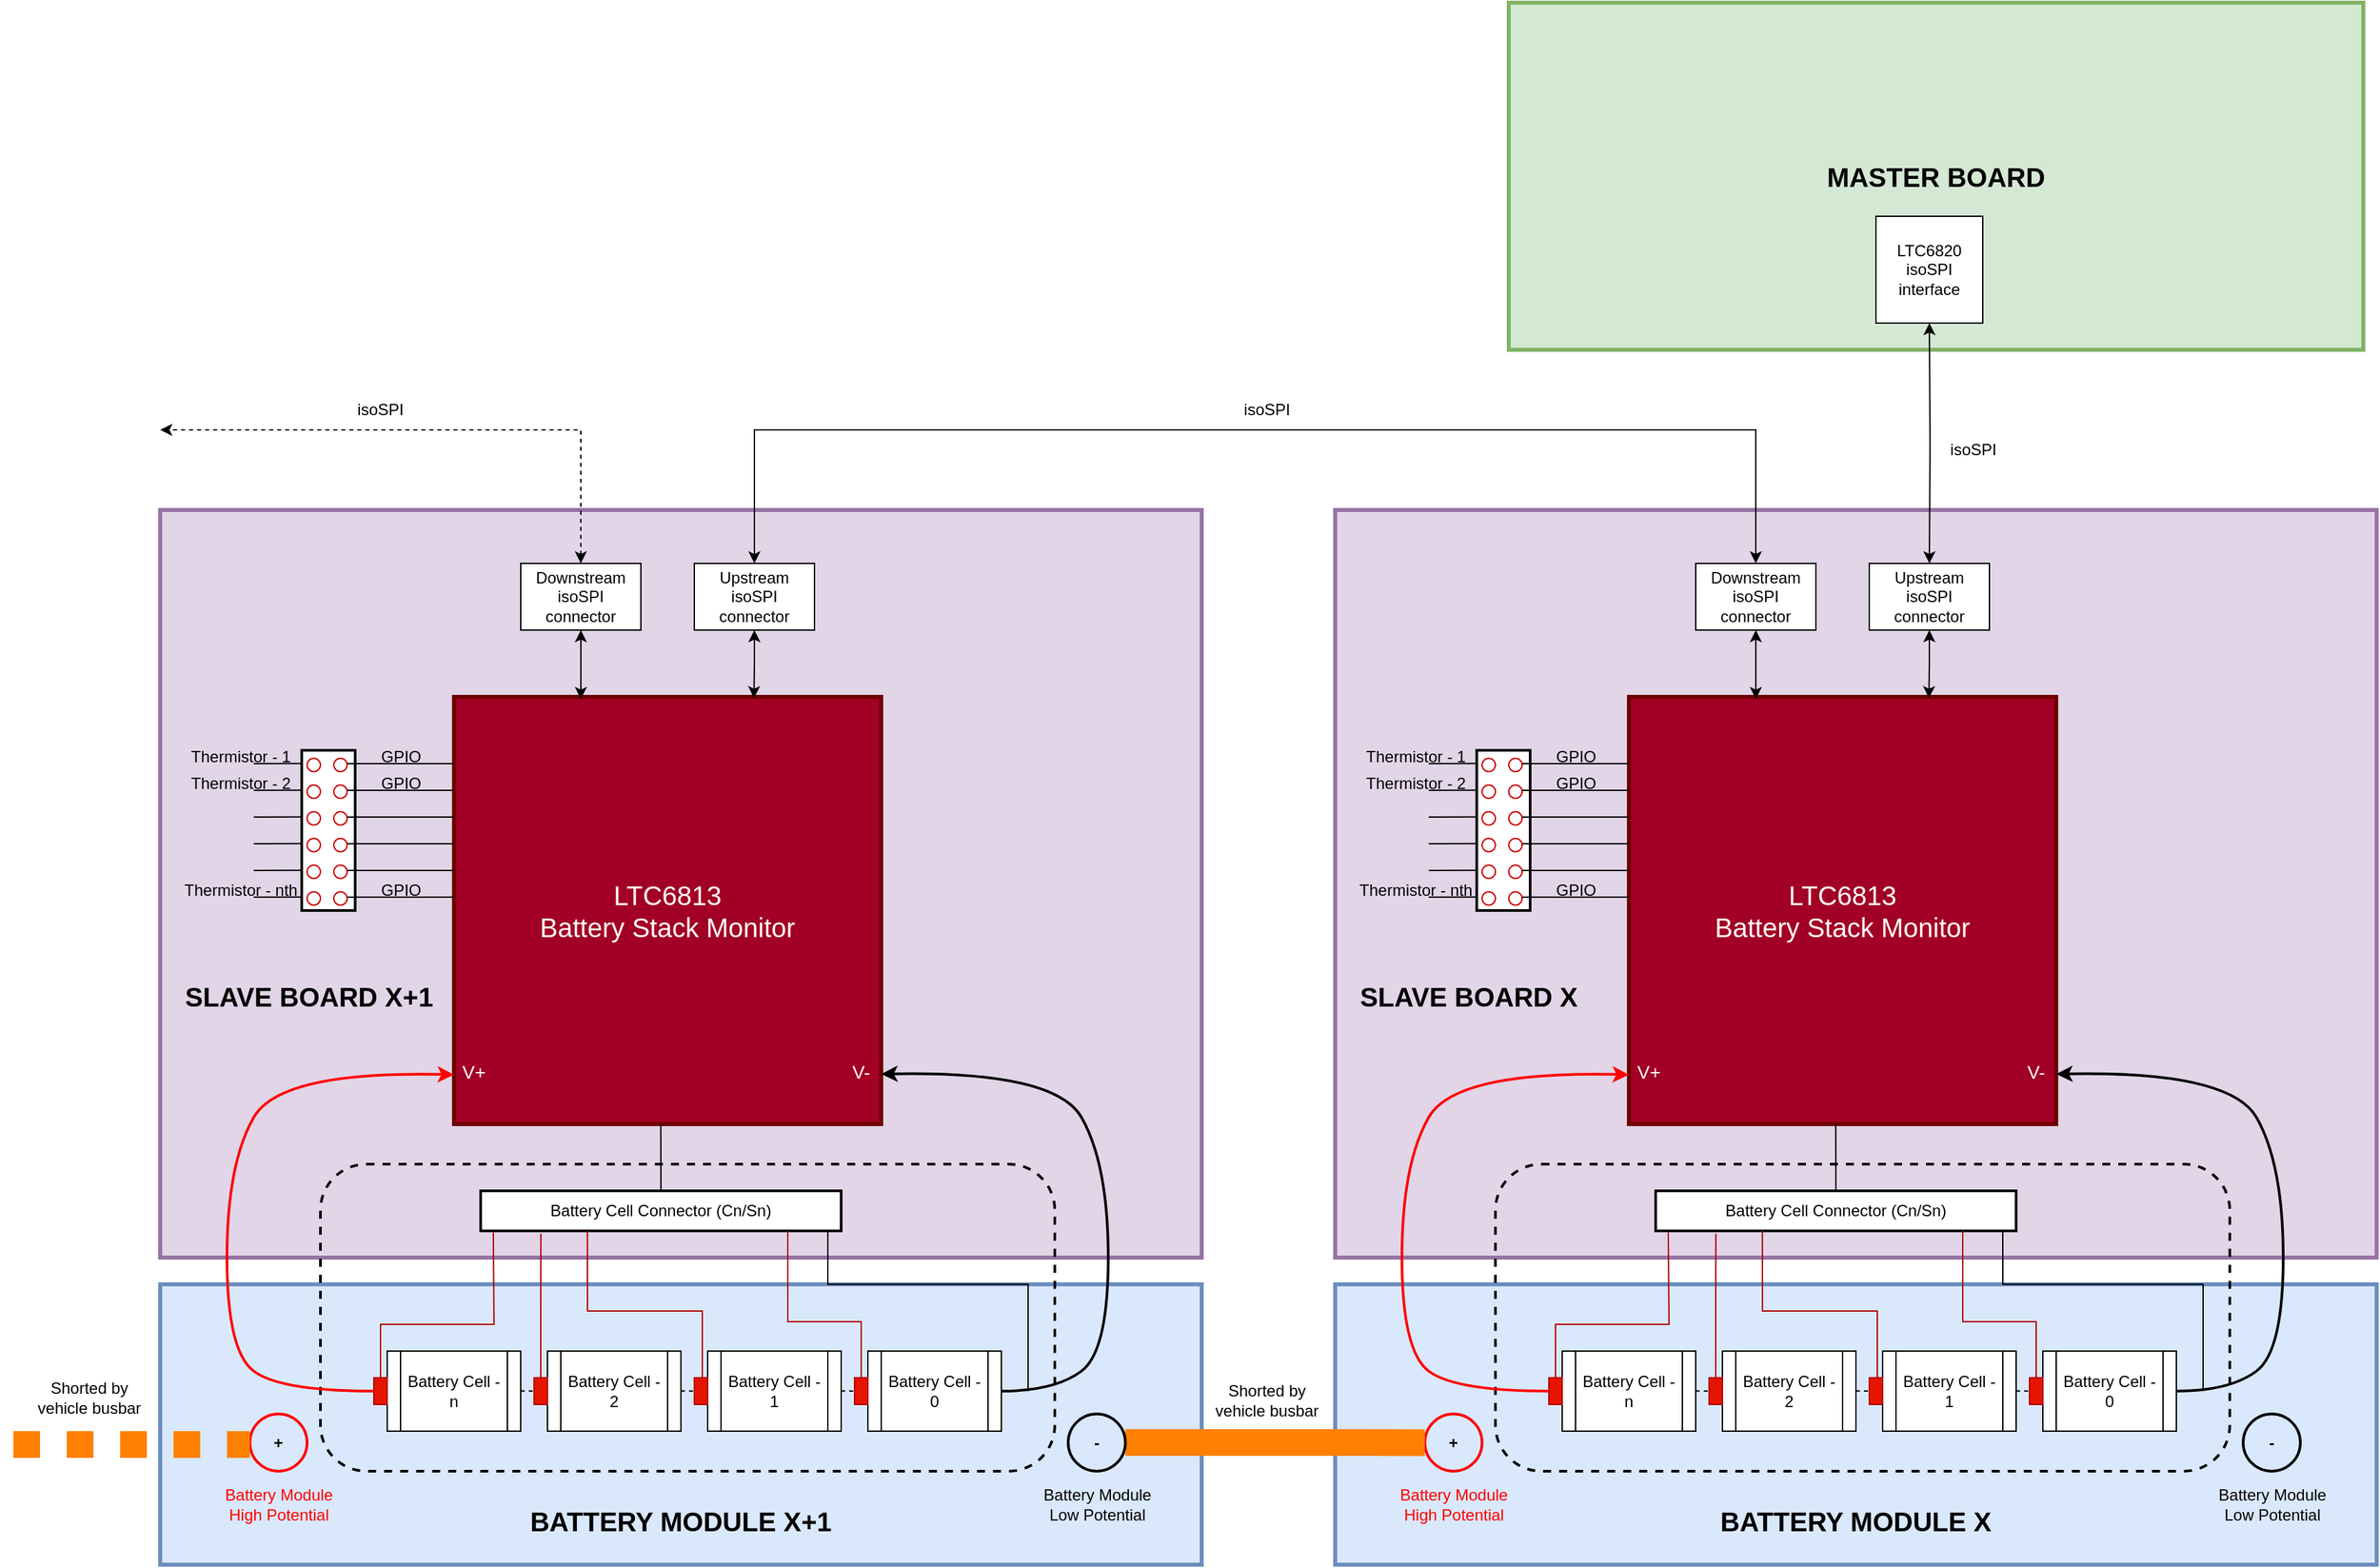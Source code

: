 <mxfile version="21.1.4" type="google">
  <diagram name="Page-1" id="O7E4ZkBHjbpyCeYc38g7">
    <mxGraphModel dx="4103" dy="2388" grid="1" gridSize="10" guides="1" tooltips="1" connect="1" arrows="1" fold="1" page="1" pageScale="1" pageWidth="850" pageHeight="1100" math="0" shadow="0">
      <root>
        <mxCell id="0" />
        <mxCell id="1" parent="0" />
        <mxCell id="gBHTzKcn6HgEQNSfiFQi-175" value="&lt;font style=&quot;font-size: 20px;&quot;&gt;&lt;b&gt;&lt;br&gt;&lt;br&gt;&lt;br&gt;&lt;br&gt;&lt;br&gt;&lt;br&gt;BATTERY MODULE X&lt;br&gt;&lt;/b&gt;&lt;/font&gt;" style="whiteSpace=wrap;html=1;strokeColor=#6c8ebf;fillColor=#dae8fc;strokeWidth=3;" vertex="1" parent="1">
          <mxGeometry x="80" y="660" width="780" height="210" as="geometry" />
        </mxCell>
        <mxCell id="gBHTzKcn6HgEQNSfiFQi-5" value="&lt;font style=&quot;font-size: 20px;&quot;&gt;&lt;b&gt;&lt;br&gt;&lt;br&gt;&lt;br&gt;&lt;br&gt;&lt;br&gt;&lt;br&gt;&lt;br&gt;&amp;nbsp; &amp;nbsp;SLAVE BOARD X&lt;/b&gt;&lt;/font&gt;" style="whiteSpace=wrap;html=1;strokeColor=#9673a6;fillColor=#e1d5e7;strokeWidth=3;align=left;" vertex="1" parent="1">
          <mxGeometry x="80" y="80" width="780" height="560" as="geometry" />
        </mxCell>
        <mxCell id="gBHTzKcn6HgEQNSfiFQi-12" value="&lt;font style=&quot;font-size: 20px;&quot;&gt;&lt;b&gt;MASTER BOARD&lt;br&gt;&lt;/b&gt;&lt;/font&gt;" style="whiteSpace=wrap;html=1;strokeColor=#82b366;fillColor=#d5e8d4;strokeWidth=3;" vertex="1" parent="1">
          <mxGeometry x="210" y="-300" width="640" height="260" as="geometry" />
        </mxCell>
        <mxCell id="ShtHZLeGs-ZwjaO9lGIc-156" value="" style="rounded=1;whiteSpace=wrap;html=1;fillColor=none;dashed=1;fontStyle=1;strokeWidth=2;" parent="1" vertex="1">
          <mxGeometry x="200" y="570" width="550" height="230" as="geometry" />
        </mxCell>
        <mxCell id="ShtHZLeGs-ZwjaO9lGIc-1" value="&lt;font style=&quot;font-size: 20px;&quot;&gt;LTC6813&lt;br&gt;Battery Stack Monitor&lt;/font&gt;" style="whiteSpace=wrap;html=1;aspect=fixed;strokeColor=#6F0000;fillColor=#a20025;strokeWidth=3;fontColor=#ffffff;" parent="1" vertex="1">
          <mxGeometry x="300" y="220" width="320" height="320" as="geometry" />
        </mxCell>
        <mxCell id="gBHTzKcn6HgEQNSfiFQi-10" value="" style="edgeStyle=orthogonalEdgeStyle;rounded=0;orthogonalLoop=1;jettySize=auto;html=1;entryX=0.297;entryY=0.005;entryDx=0;entryDy=0;entryPerimeter=0;startArrow=classic;startFill=1;" edge="1" parent="1" source="ShtHZLeGs-ZwjaO9lGIc-3" target="ShtHZLeGs-ZwjaO9lGIc-1">
          <mxGeometry relative="1" as="geometry" />
        </mxCell>
        <mxCell id="gBHTzKcn6HgEQNSfiFQi-15" value="" style="edgeStyle=orthogonalEdgeStyle;rounded=0;orthogonalLoop=1;jettySize=auto;html=1;entryX=0.5;entryY=1;entryDx=0;entryDy=0;startArrow=classic;startFill=1;" edge="1" parent="1" target="gBHTzKcn6HgEQNSfiFQi-13">
          <mxGeometry relative="1" as="geometry">
            <mxPoint x="525.0" y="120" as="sourcePoint" />
            <mxPoint x="525" y="45" as="targetPoint" />
          </mxGeometry>
        </mxCell>
        <mxCell id="ShtHZLeGs-ZwjaO9lGIc-3" value="Downstream isoSPI connector" style="rounded=0;whiteSpace=wrap;html=1;" parent="1" vertex="1">
          <mxGeometry x="350" y="120" width="90" height="50" as="geometry" />
        </mxCell>
        <mxCell id="gBHTzKcn6HgEQNSfiFQi-11" value="" style="edgeStyle=orthogonalEdgeStyle;rounded=0;orthogonalLoop=1;jettySize=auto;html=1;entryX=0.702;entryY=0.003;entryDx=0;entryDy=0;entryPerimeter=0;startArrow=classic;startFill=1;" edge="1" parent="1" source="ShtHZLeGs-ZwjaO9lGIc-4" target="ShtHZLeGs-ZwjaO9lGIc-1">
          <mxGeometry relative="1" as="geometry" />
        </mxCell>
        <mxCell id="ShtHZLeGs-ZwjaO9lGIc-4" value="Upstream isoSPI connector" style="rounded=0;whiteSpace=wrap;html=1;" parent="1" vertex="1">
          <mxGeometry x="480" y="120" width="90" height="50" as="geometry" />
        </mxCell>
        <mxCell id="ShtHZLeGs-ZwjaO9lGIc-7" value="Battery Cell - n" style="shape=process;whiteSpace=wrap;html=1;backgroundOutline=1;direction=west;flipV=1;flipH=1;" parent="1" vertex="1">
          <mxGeometry x="250" y="710" width="100" height="60" as="geometry" />
        </mxCell>
        <mxCell id="ShtHZLeGs-ZwjaO9lGIc-8" value="Battery Cell - 2" style="shape=process;whiteSpace=wrap;html=1;backgroundOutline=1;direction=west;" parent="1" vertex="1">
          <mxGeometry x="370" y="710" width="100" height="60" as="geometry" />
        </mxCell>
        <mxCell id="ShtHZLeGs-ZwjaO9lGIc-16" value="Battery Cell Connector (Cn/Sn)" style="rounded=0;whiteSpace=wrap;html=1;strokeWidth=2;" parent="1" vertex="1">
          <mxGeometry x="320" y="590" width="270" height="30" as="geometry" />
        </mxCell>
        <mxCell id="ShtHZLeGs-ZwjaO9lGIc-18" value="" style="endArrow=none;html=1;rounded=0;entryX=0.484;entryY=1;entryDx=0;entryDy=0;entryPerimeter=0;" parent="1" target="ShtHZLeGs-ZwjaO9lGIc-1" edge="1">
          <mxGeometry width="50" height="50" relative="1" as="geometry">
            <mxPoint x="455" y="590" as="sourcePoint" />
            <mxPoint x="390" y="570" as="targetPoint" />
          </mxGeometry>
        </mxCell>
        <mxCell id="ShtHZLeGs-ZwjaO9lGIc-45" value="Battery Cell - 1" style="shape=process;whiteSpace=wrap;html=1;backgroundOutline=1;direction=west;" parent="1" vertex="1">
          <mxGeometry x="490" y="710" width="100" height="60" as="geometry" />
        </mxCell>
        <mxCell id="ShtHZLeGs-ZwjaO9lGIc-47" value="" style="endArrow=none;html=1;rounded=0;dashed=1;" parent="1" source="ShtHZLeGs-ZwjaO9lGIc-64" edge="1">
          <mxGeometry width="50" height="50" relative="1" as="geometry">
            <mxPoint x="470" y="739.88" as="sourcePoint" />
            <mxPoint x="490" y="740.02" as="targetPoint" />
          </mxGeometry>
        </mxCell>
        <mxCell id="ShtHZLeGs-ZwjaO9lGIc-48" value="" style="endArrow=none;html=1;rounded=0;entryX=0.035;entryY=1.042;entryDx=0;entryDy=0;entryPerimeter=0;fillColor=#e51400;strokeColor=#B20000;exitX=0.5;exitY=0;exitDx=0;exitDy=0;" parent="1" source="ShtHZLeGs-ZwjaO9lGIc-59" target="ShtHZLeGs-ZwjaO9lGIc-16" edge="1">
          <mxGeometry width="50" height="50" relative="1" as="geometry">
            <mxPoint x="230" y="720" as="sourcePoint" />
            <mxPoint x="430" y="690" as="targetPoint" />
            <Array as="points">
              <mxPoint x="245" y="690" />
              <mxPoint x="330" y="690" />
            </Array>
          </mxGeometry>
        </mxCell>
        <mxCell id="ShtHZLeGs-ZwjaO9lGIc-49" value="" style="endArrow=none;html=1;rounded=0;entryX=0.167;entryY=1.067;entryDx=0;entryDy=0;entryPerimeter=0;fillColor=#e51400;strokeColor=#B20000;exitX=0.5;exitY=0;exitDx=0;exitDy=0;" parent="1" source="ShtHZLeGs-ZwjaO9lGIc-62" target="ShtHZLeGs-ZwjaO9lGIc-16" edge="1">
          <mxGeometry width="50" height="50" relative="1" as="geometry">
            <mxPoint x="480" y="740" as="sourcePoint" />
            <mxPoint x="530" y="560" as="targetPoint" />
            <Array as="points">
              <mxPoint x="365" y="670" />
            </Array>
          </mxGeometry>
        </mxCell>
        <mxCell id="ShtHZLeGs-ZwjaO9lGIc-50" value="" style="curved=1;endArrow=classic;html=1;rounded=0;entryX=1;entryY=0.883;entryDx=0;entryDy=0;entryPerimeter=0;strokeWidth=2;exitX=0;exitY=0.5;exitDx=0;exitDy=0;" parent="1" source="ShtHZLeGs-ZwjaO9lGIc-54" target="ShtHZLeGs-ZwjaO9lGIc-1" edge="1">
          <mxGeometry width="50" height="50" relative="1" as="geometry">
            <mxPoint x="660" y="830" as="sourcePoint" />
            <mxPoint x="780" y="780" as="targetPoint" />
            <Array as="points">
              <mxPoint x="750" y="740" />
              <mxPoint x="790" y="710" />
              <mxPoint x="790" y="570" />
              <mxPoint x="750" y="500" />
            </Array>
          </mxGeometry>
        </mxCell>
        <mxCell id="ShtHZLeGs-ZwjaO9lGIc-51" value="" style="endArrow=none;html=1;rounded=0;fillColor=#e51400;strokeColor=#000000;" parent="1" edge="1">
          <mxGeometry width="50" height="50" relative="1" as="geometry">
            <mxPoint x="730" y="740" as="sourcePoint" />
            <mxPoint x="580" y="620" as="targetPoint" />
            <Array as="points">
              <mxPoint x="730" y="660" />
              <mxPoint x="580" y="660" />
            </Array>
          </mxGeometry>
        </mxCell>
        <mxCell id="ShtHZLeGs-ZwjaO9lGIc-53" value="" style="endArrow=none;html=1;rounded=0;dashed=1;" parent="1" source="ShtHZLeGs-ZwjaO9lGIc-62" edge="1">
          <mxGeometry width="50" height="50" relative="1" as="geometry">
            <mxPoint x="350" y="739.88" as="sourcePoint" />
            <mxPoint x="370" y="740.02" as="targetPoint" />
          </mxGeometry>
        </mxCell>
        <mxCell id="ShtHZLeGs-ZwjaO9lGIc-54" value="Battery Cell - 0" style="shape=process;whiteSpace=wrap;html=1;backgroundOutline=1;direction=west;" parent="1" vertex="1">
          <mxGeometry x="610" y="710" width="100" height="60" as="geometry" />
        </mxCell>
        <mxCell id="ShtHZLeGs-ZwjaO9lGIc-55" value="" style="endArrow=none;html=1;rounded=0;dashed=1;" parent="1" edge="1">
          <mxGeometry width="50" height="50" relative="1" as="geometry">
            <mxPoint x="590" y="739.88" as="sourcePoint" />
            <mxPoint x="610" y="740.02" as="targetPoint" />
          </mxGeometry>
        </mxCell>
        <mxCell id="ShtHZLeGs-ZwjaO9lGIc-56" value="" style="endArrow=none;html=1;rounded=0;fillColor=#e51400;strokeColor=#B20000;exitX=0.5;exitY=0;exitDx=0;exitDy=0;" parent="1" source="ShtHZLeGs-ZwjaO9lGIc-66" edge="1">
          <mxGeometry width="50" height="50" relative="1" as="geometry">
            <mxPoint x="600" y="740" as="sourcePoint" />
            <mxPoint x="550" y="620" as="targetPoint" />
            <Array as="points">
              <mxPoint x="605" y="688" />
              <mxPoint x="550" y="688" />
            </Array>
          </mxGeometry>
        </mxCell>
        <mxCell id="ShtHZLeGs-ZwjaO9lGIc-59" value="" style="rounded=0;whiteSpace=wrap;html=1;fillColor=#e51400;fontColor=#ffffff;strokeColor=#B20000;flipV=1;flipH=1;" parent="1" vertex="1">
          <mxGeometry x="240" y="730" width="10" height="20" as="geometry" />
        </mxCell>
        <mxCell id="ShtHZLeGs-ZwjaO9lGIc-63" value="" style="endArrow=none;html=1;rounded=0;dashed=1;" parent="1" target="ShtHZLeGs-ZwjaO9lGIc-62" edge="1">
          <mxGeometry width="50" height="50" relative="1" as="geometry">
            <mxPoint x="350" y="739.88" as="sourcePoint" />
            <mxPoint x="370" y="740.02" as="targetPoint" />
          </mxGeometry>
        </mxCell>
        <mxCell id="ShtHZLeGs-ZwjaO9lGIc-62" value="" style="rounded=0;whiteSpace=wrap;html=1;fillColor=#e51400;fontColor=#ffffff;strokeColor=#B20000;" parent="1" vertex="1">
          <mxGeometry x="360" y="730" width="10" height="20" as="geometry" />
        </mxCell>
        <mxCell id="ShtHZLeGs-ZwjaO9lGIc-65" value="" style="endArrow=none;html=1;rounded=0;dashed=1;" parent="1" target="ShtHZLeGs-ZwjaO9lGIc-64" edge="1">
          <mxGeometry width="50" height="50" relative="1" as="geometry">
            <mxPoint x="470" y="739.88" as="sourcePoint" />
            <mxPoint x="490" y="740.02" as="targetPoint" />
          </mxGeometry>
        </mxCell>
        <mxCell id="ShtHZLeGs-ZwjaO9lGIc-64" value="" style="rounded=0;whiteSpace=wrap;html=1;fillColor=#e51400;fontColor=#ffffff;strokeColor=#B20000;" parent="1" vertex="1">
          <mxGeometry x="480" y="730" width="10" height="20" as="geometry" />
        </mxCell>
        <mxCell id="ShtHZLeGs-ZwjaO9lGIc-66" value="" style="rounded=0;whiteSpace=wrap;html=1;fillColor=#e51400;fontColor=#ffffff;strokeColor=#B20000;" parent="1" vertex="1">
          <mxGeometry x="600" y="730" width="10" height="20" as="geometry" />
        </mxCell>
        <mxCell id="ShtHZLeGs-ZwjaO9lGIc-67" value="" style="endArrow=none;html=1;rounded=0;entryX=0.296;entryY=1;entryDx=0;entryDy=0;entryPerimeter=0;fillColor=#e51400;strokeColor=#B20000;exitX=0.5;exitY=0;exitDx=0;exitDy=0;" parent="1" target="ShtHZLeGs-ZwjaO9lGIc-16" edge="1">
          <mxGeometry width="50" height="50" relative="1" as="geometry">
            <mxPoint x="486" y="730" as="sourcePoint" />
            <mxPoint x="480" y="562" as="targetPoint" />
            <Array as="points">
              <mxPoint x="486" y="680" />
              <mxPoint x="400" y="680" />
            </Array>
          </mxGeometry>
        </mxCell>
        <mxCell id="ShtHZLeGs-ZwjaO9lGIc-95" value="" style="endArrow=none;html=1;rounded=0;fillColor=#e51400;strokeColor=#B20000;" parent="1" edge="1">
          <mxGeometry width="50" height="50" relative="1" as="geometry">
            <mxPoint x="220" y="270" as="sourcePoint" />
            <mxPoint x="300" y="270" as="targetPoint" />
          </mxGeometry>
        </mxCell>
        <mxCell id="ShtHZLeGs-ZwjaO9lGIc-96" value="" style="endArrow=none;html=1;rounded=0;entryX=0;entryY=0.344;entryDx=0;entryDy=0;entryPerimeter=0;fillColor=#e51400;strokeColor=#B20000;" parent="1" edge="1">
          <mxGeometry width="50" height="50" relative="1" as="geometry">
            <mxPoint x="220" y="290" as="sourcePoint" />
            <mxPoint x="300" y="290" as="targetPoint" />
          </mxGeometry>
        </mxCell>
        <mxCell id="ShtHZLeGs-ZwjaO9lGIc-98" value="" style="endArrow=none;html=1;rounded=0;entryX=0;entryY=0.344;entryDx=0;entryDy=0;entryPerimeter=0;fillColor=#e51400;strokeColor=#B20000;" parent="1" edge="1">
          <mxGeometry width="50" height="50" relative="1" as="geometry">
            <mxPoint x="220" y="310" as="sourcePoint" />
            <mxPoint x="300" y="310" as="targetPoint" />
          </mxGeometry>
        </mxCell>
        <mxCell id="ShtHZLeGs-ZwjaO9lGIc-99" value="" style="endArrow=none;html=1;rounded=0;entryX=0;entryY=0.344;entryDx=0;entryDy=0;entryPerimeter=0;fillColor=#e51400;strokeColor=#B20000;" parent="1" edge="1">
          <mxGeometry width="50" height="50" relative="1" as="geometry">
            <mxPoint x="220" y="330" as="sourcePoint" />
            <mxPoint x="300" y="330" as="targetPoint" />
          </mxGeometry>
        </mxCell>
        <mxCell id="ShtHZLeGs-ZwjaO9lGIc-100" value="" style="endArrow=none;html=1;rounded=0;entryX=0;entryY=0.344;entryDx=0;entryDy=0;entryPerimeter=0;fillColor=#e51400;strokeColor=#B20000;" parent="1" edge="1">
          <mxGeometry width="50" height="50" relative="1" as="geometry">
            <mxPoint x="220" y="350" as="sourcePoint" />
            <mxPoint x="300" y="350" as="targetPoint" />
          </mxGeometry>
        </mxCell>
        <mxCell id="ShtHZLeGs-ZwjaO9lGIc-101" value="" style="endArrow=none;html=1;rounded=0;entryX=0;entryY=0.344;entryDx=0;entryDy=0;entryPerimeter=0;fillColor=#e51400;strokeColor=#B20000;" parent="1" edge="1">
          <mxGeometry width="50" height="50" relative="1" as="geometry">
            <mxPoint x="220" y="370" as="sourcePoint" />
            <mxPoint x="300" y="370" as="targetPoint" />
          </mxGeometry>
        </mxCell>
        <mxCell id="ShtHZLeGs-ZwjaO9lGIc-122" value="" style="endArrow=none;html=1;rounded=0;entryX=0;entryY=0.344;entryDx=0;entryDy=0;entryPerimeter=0;fillColor=#e51400;strokeColor=#000000;" parent="1" edge="1">
          <mxGeometry width="50" height="50" relative="1" as="geometry">
            <mxPoint x="150" y="270" as="sourcePoint" />
            <mxPoint x="190" y="269.86" as="targetPoint" />
          </mxGeometry>
        </mxCell>
        <mxCell id="ShtHZLeGs-ZwjaO9lGIc-123" value="" style="endArrow=none;html=1;rounded=0;entryX=0;entryY=0.344;entryDx=0;entryDy=0;entryPerimeter=0;fillColor=#e51400;strokeColor=#000000;" parent="1" edge="1">
          <mxGeometry width="50" height="50" relative="1" as="geometry">
            <mxPoint x="150" y="290" as="sourcePoint" />
            <mxPoint x="190" y="289.86" as="targetPoint" />
          </mxGeometry>
        </mxCell>
        <mxCell id="ShtHZLeGs-ZwjaO9lGIc-124" value="" style="endArrow=none;html=1;rounded=0;entryX=0;entryY=0.344;entryDx=0;entryDy=0;entryPerimeter=0;fillColor=#e51400;strokeColor=#000000;" parent="1" edge="1">
          <mxGeometry width="50" height="50" relative="1" as="geometry">
            <mxPoint x="150" y="310" as="sourcePoint" />
            <mxPoint x="190" y="309.86" as="targetPoint" />
          </mxGeometry>
        </mxCell>
        <mxCell id="ShtHZLeGs-ZwjaO9lGIc-125" value="" style="endArrow=none;html=1;rounded=0;entryX=0;entryY=0.344;entryDx=0;entryDy=0;entryPerimeter=0;fillColor=#e51400;strokeColor=#000000;" parent="1" edge="1">
          <mxGeometry width="50" height="50" relative="1" as="geometry">
            <mxPoint x="150" y="330" as="sourcePoint" />
            <mxPoint x="190" y="329.86" as="targetPoint" />
          </mxGeometry>
        </mxCell>
        <mxCell id="ShtHZLeGs-ZwjaO9lGIc-126" value="" style="endArrow=none;html=1;rounded=0;entryX=0;entryY=0.344;entryDx=0;entryDy=0;entryPerimeter=0;fillColor=#e51400;strokeColor=#000000;" parent="1" edge="1">
          <mxGeometry width="50" height="50" relative="1" as="geometry">
            <mxPoint x="150" y="350" as="sourcePoint" />
            <mxPoint x="190" y="349.86" as="targetPoint" />
          </mxGeometry>
        </mxCell>
        <mxCell id="ShtHZLeGs-ZwjaO9lGIc-127" value="" style="endArrow=none;html=1;rounded=0;entryX=0;entryY=0.344;entryDx=0;entryDy=0;entryPerimeter=0;fillColor=#e51400;strokeColor=#000000;" parent="1" edge="1">
          <mxGeometry width="50" height="50" relative="1" as="geometry">
            <mxPoint x="150" y="370" as="sourcePoint" />
            <mxPoint x="190" y="369.86" as="targetPoint" />
          </mxGeometry>
        </mxCell>
        <mxCell id="ShtHZLeGs-ZwjaO9lGIc-139" value="GPIO" style="text;html=1;align=center;verticalAlign=middle;resizable=0;points=[];autosize=1;strokeColor=none;fillColor=none;" parent="1" vertex="1">
          <mxGeometry x="235" y="250" width="50" height="30" as="geometry" />
        </mxCell>
        <mxCell id="ShtHZLeGs-ZwjaO9lGIc-140" value="GPIO" style="text;html=1;align=center;verticalAlign=middle;resizable=0;points=[];autosize=1;strokeColor=none;fillColor=none;" parent="1" vertex="1">
          <mxGeometry x="235" y="270" width="50" height="30" as="geometry" />
        </mxCell>
        <mxCell id="ShtHZLeGs-ZwjaO9lGIc-141" value="GPIO" style="text;html=1;align=center;verticalAlign=middle;resizable=0;points=[];autosize=1;strokeColor=none;fillColor=none;" parent="1" vertex="1">
          <mxGeometry x="235" y="350" width="50" height="30" as="geometry" />
        </mxCell>
        <mxCell id="ShtHZLeGs-ZwjaO9lGIc-93" value="" style="group;strokeColor=#ff0000;container=0;" parent="1" connectable="0" vertex="1">
          <mxGeometry x="186" y="260" width="40" height="120" as="geometry" />
        </mxCell>
        <mxCell id="ShtHZLeGs-ZwjaO9lGIc-70" value="" style="rounded=0;whiteSpace=wrap;html=1;fillColor=#ffffff;fontColor=#ffffff;strokeColor=#000000;fontStyle=1;strokeWidth=2;" parent="1" vertex="1">
          <mxGeometry x="186" y="260" width="40" height="120" as="geometry" />
        </mxCell>
        <mxCell id="ShtHZLeGs-ZwjaO9lGIc-142" value="" style="group" parent="1" connectable="0" vertex="1">
          <mxGeometry x="190" y="266" width="30" height="110" as="geometry" />
        </mxCell>
        <mxCell id="ShtHZLeGs-ZwjaO9lGIc-72" value="" style="ellipse;whiteSpace=wrap;html=1;aspect=fixed;strokeColor=#CC0000;" parent="ShtHZLeGs-ZwjaO9lGIc-142" vertex="1">
          <mxGeometry width="10" height="10" as="geometry" />
        </mxCell>
        <mxCell id="ShtHZLeGs-ZwjaO9lGIc-73" value="" style="ellipse;whiteSpace=wrap;html=1;aspect=fixed;strokeColor=#CC0000;" parent="ShtHZLeGs-ZwjaO9lGIc-142" vertex="1">
          <mxGeometry y="20" width="10" height="10" as="geometry" />
        </mxCell>
        <mxCell id="ShtHZLeGs-ZwjaO9lGIc-74" value="" style="ellipse;whiteSpace=wrap;html=1;aspect=fixed;strokeColor=#CC0000;" parent="ShtHZLeGs-ZwjaO9lGIc-142" vertex="1">
          <mxGeometry y="40" width="10" height="10" as="geometry" />
        </mxCell>
        <mxCell id="ShtHZLeGs-ZwjaO9lGIc-75" value="" style="ellipse;whiteSpace=wrap;html=1;aspect=fixed;strokeColor=#CC0000;" parent="ShtHZLeGs-ZwjaO9lGIc-142" vertex="1">
          <mxGeometry y="60" width="10" height="10" as="geometry" />
        </mxCell>
        <mxCell id="ShtHZLeGs-ZwjaO9lGIc-76" value="" style="ellipse;whiteSpace=wrap;html=1;aspect=fixed;strokeColor=#CC0000;" parent="ShtHZLeGs-ZwjaO9lGIc-142" vertex="1">
          <mxGeometry y="80" width="10" height="10" as="geometry" />
        </mxCell>
        <mxCell id="ShtHZLeGs-ZwjaO9lGIc-77" value="" style="ellipse;whiteSpace=wrap;html=1;aspect=fixed;strokeColor=#CC0000;" parent="ShtHZLeGs-ZwjaO9lGIc-142" vertex="1">
          <mxGeometry y="100" width="10" height="10" as="geometry" />
        </mxCell>
        <mxCell id="ShtHZLeGs-ZwjaO9lGIc-85" value="" style="ellipse;whiteSpace=wrap;html=1;aspect=fixed;strokeColor=#CC0000;" parent="ShtHZLeGs-ZwjaO9lGIc-142" vertex="1">
          <mxGeometry x="20" y="80" width="10" height="10" as="geometry" />
        </mxCell>
        <mxCell id="ShtHZLeGs-ZwjaO9lGIc-86" value="" style="ellipse;whiteSpace=wrap;html=1;aspect=fixed;strokeColor=#CC0000;" parent="ShtHZLeGs-ZwjaO9lGIc-142" vertex="1">
          <mxGeometry x="20" y="100" width="10" height="10" as="geometry" />
        </mxCell>
        <mxCell id="ShtHZLeGs-ZwjaO9lGIc-89" value="" style="ellipse;whiteSpace=wrap;html=1;aspect=fixed;strokeColor=#CC0000;" parent="ShtHZLeGs-ZwjaO9lGIc-142" vertex="1">
          <mxGeometry x="20" width="10" height="10" as="geometry" />
        </mxCell>
        <mxCell id="ShtHZLeGs-ZwjaO9lGIc-90" value="" style="ellipse;whiteSpace=wrap;html=1;aspect=fixed;strokeColor=#CC0000;" parent="ShtHZLeGs-ZwjaO9lGIc-142" vertex="1">
          <mxGeometry x="20" y="20" width="10" height="10" as="geometry" />
        </mxCell>
        <mxCell id="ShtHZLeGs-ZwjaO9lGIc-91" value="" style="ellipse;whiteSpace=wrap;html=1;aspect=fixed;strokeColor=#CC0000;" parent="ShtHZLeGs-ZwjaO9lGIc-142" vertex="1">
          <mxGeometry x="20" y="40" width="10" height="10" as="geometry" />
        </mxCell>
        <mxCell id="ShtHZLeGs-ZwjaO9lGIc-92" value="" style="ellipse;whiteSpace=wrap;html=1;aspect=fixed;strokeColor=#CC0000;" parent="ShtHZLeGs-ZwjaO9lGIc-142" vertex="1">
          <mxGeometry x="20" y="60" width="10" height="10" as="geometry" />
        </mxCell>
        <mxCell id="ShtHZLeGs-ZwjaO9lGIc-144" value="" style="endArrow=none;html=1;rounded=0;entryX=0;entryY=0.344;entryDx=0;entryDy=0;entryPerimeter=0;fillColor=#e51400;strokeColor=#000000;" parent="1" edge="1">
          <mxGeometry width="50" height="50" relative="1" as="geometry">
            <mxPoint x="220" y="310" as="sourcePoint" />
            <mxPoint x="300" y="310" as="targetPoint" />
          </mxGeometry>
        </mxCell>
        <mxCell id="ShtHZLeGs-ZwjaO9lGIc-145" value="" style="endArrow=none;html=1;rounded=0;entryX=0;entryY=0.344;entryDx=0;entryDy=0;entryPerimeter=0;fillColor=#e51400;strokeColor=#000000;" parent="1" edge="1">
          <mxGeometry width="50" height="50" relative="1" as="geometry">
            <mxPoint x="220" y="290" as="sourcePoint" />
            <mxPoint x="300" y="290" as="targetPoint" />
          </mxGeometry>
        </mxCell>
        <mxCell id="ShtHZLeGs-ZwjaO9lGIc-146" value="" style="endArrow=none;html=1;rounded=0;fillColor=#e51400;strokeColor=#000000;" parent="1" edge="1">
          <mxGeometry width="50" height="50" relative="1" as="geometry">
            <mxPoint x="220" y="270" as="sourcePoint" />
            <mxPoint x="300" y="270" as="targetPoint" />
          </mxGeometry>
        </mxCell>
        <mxCell id="ShtHZLeGs-ZwjaO9lGIc-147" value="" style="endArrow=none;html=1;rounded=0;entryX=0;entryY=0.344;entryDx=0;entryDy=0;entryPerimeter=0;fillColor=#e51400;strokeColor=#000000;" parent="1" edge="1">
          <mxGeometry width="50" height="50" relative="1" as="geometry">
            <mxPoint x="220" y="330" as="sourcePoint" />
            <mxPoint x="300" y="330" as="targetPoint" />
          </mxGeometry>
        </mxCell>
        <mxCell id="ShtHZLeGs-ZwjaO9lGIc-148" value="" style="endArrow=none;html=1;rounded=0;entryX=0;entryY=0.344;entryDx=0;entryDy=0;entryPerimeter=0;fillColor=#e51400;strokeColor=#000000;" parent="1" edge="1">
          <mxGeometry width="50" height="50" relative="1" as="geometry">
            <mxPoint x="220" y="350" as="sourcePoint" />
            <mxPoint x="300" y="350" as="targetPoint" />
          </mxGeometry>
        </mxCell>
        <mxCell id="ShtHZLeGs-ZwjaO9lGIc-149" value="" style="endArrow=none;html=1;rounded=0;entryX=0;entryY=0.344;entryDx=0;entryDy=0;entryPerimeter=0;fillColor=#e51400;strokeColor=#000000;" parent="1" edge="1">
          <mxGeometry width="50" height="50" relative="1" as="geometry">
            <mxPoint x="220" y="370" as="sourcePoint" />
            <mxPoint x="300" y="370" as="targetPoint" />
          </mxGeometry>
        </mxCell>
        <mxCell id="ShtHZLeGs-ZwjaO9lGIc-150" value="Thermistor - 1" style="text;html=1;align=center;verticalAlign=middle;resizable=0;points=[];autosize=1;strokeColor=none;fillColor=none;" parent="1" vertex="1">
          <mxGeometry x="90" y="250" width="100" height="30" as="geometry" />
        </mxCell>
        <mxCell id="ShtHZLeGs-ZwjaO9lGIc-151" value="Thermistor - 2" style="text;html=1;align=center;verticalAlign=middle;resizable=0;points=[];autosize=1;strokeColor=none;fillColor=none;" parent="1" vertex="1">
          <mxGeometry x="90" y="270" width="100" height="30" as="geometry" />
        </mxCell>
        <mxCell id="ShtHZLeGs-ZwjaO9lGIc-152" value="Thermistor - nth" style="text;html=1;align=center;verticalAlign=middle;resizable=0;points=[];autosize=1;strokeColor=none;fillColor=none;" parent="1" vertex="1">
          <mxGeometry x="85" y="350" width="110" height="30" as="geometry" />
        </mxCell>
        <mxCell id="ShtHZLeGs-ZwjaO9lGIc-26" value="+" style="ellipse;whiteSpace=wrap;html=1;aspect=fixed;fillColor=none;fontColor=#000000;strokeColor=#FF0000;strokeWidth=2;fontStyle=1" parent="1" vertex="1">
          <mxGeometry x="147.14" y="757.143" width="42.857" height="42.857" as="geometry" />
        </mxCell>
        <mxCell id="gBHTzKcn6HgEQNSfiFQi-2" value="-" style="ellipse;whiteSpace=wrap;html=1;aspect=fixed;fillColor=none;fontColor=#000000;strokeColor=#000000;strokeWidth=2;fontStyle=1" vertex="1" parent="1">
          <mxGeometry x="760" y="757.143" width="42.857" height="42.857" as="geometry" />
        </mxCell>
        <mxCell id="gBHTzKcn6HgEQNSfiFQi-3" value="" style="curved=1;endArrow=classic;html=1;rounded=0;entryX=1;entryY=0.883;entryDx=0;entryDy=0;entryPerimeter=0;strokeWidth=2;exitX=0;exitY=0.5;exitDx=0;exitDy=0;strokeColor=#FF0000;" edge="1" parent="1" source="ShtHZLeGs-ZwjaO9lGIc-59">
          <mxGeometry width="50" height="50" relative="1" as="geometry">
            <mxPoint x="210" y="740" as="sourcePoint" />
            <mxPoint x="300" y="503" as="targetPoint" />
            <Array as="points">
              <mxPoint x="170" y="740" />
              <mxPoint x="130" y="710" />
              <mxPoint x="130" y="570" />
              <mxPoint x="170" y="500" />
            </Array>
          </mxGeometry>
        </mxCell>
        <mxCell id="gBHTzKcn6HgEQNSfiFQi-13" value="LTC6820&lt;br&gt;isoSPI interface" style="rounded=0;whiteSpace=wrap;html=1;" vertex="1" parent="1">
          <mxGeometry x="485" y="-140" width="80" height="80" as="geometry" />
        </mxCell>
        <mxCell id="gBHTzKcn6HgEQNSfiFQi-86" value="Battery Module High Potential" style="text;html=1;strokeColor=none;fillColor=none;align=center;verticalAlign=middle;whiteSpace=wrap;rounded=0;fontColor=#FF0000;" vertex="1" parent="1">
          <mxGeometry x="113.57" y="810" width="110" height="30" as="geometry" />
        </mxCell>
        <mxCell id="gBHTzKcn6HgEQNSfiFQi-88" value="Battery Module Low Potential" style="text;html=1;strokeColor=none;fillColor=none;align=center;verticalAlign=middle;whiteSpace=wrap;rounded=0;fontColor=#000000;" vertex="1" parent="1">
          <mxGeometry x="729.64" y="810" width="103.57" height="30" as="geometry" />
        </mxCell>
        <mxCell id="gBHTzKcn6HgEQNSfiFQi-168" value="isoSPI" style="text;html=1;strokeColor=none;fillColor=none;align=center;verticalAlign=middle;whiteSpace=wrap;rounded=0;fontColor=#000000;" vertex="1" parent="1">
          <mxGeometry x="506.43" y="20" width="103.57" height="30" as="geometry" />
        </mxCell>
        <mxCell id="gBHTzKcn6HgEQNSfiFQi-173" value="&lt;font style=&quot;font-size: 14px;&quot; color=&quot;#ffffff&quot;&gt;V+&lt;/font&gt;" style="text;html=1;strokeColor=none;fillColor=none;align=center;verticalAlign=middle;whiteSpace=wrap;rounded=0;" vertex="1" parent="1">
          <mxGeometry x="285" y="486" width="60" height="30" as="geometry" />
        </mxCell>
        <mxCell id="gBHTzKcn6HgEQNSfiFQi-174" value="&lt;font style=&quot;font-size: 14px;&quot; color=&quot;#ffffff&quot;&gt;V-&lt;/font&gt;" style="text;html=1;strokeColor=none;fillColor=none;align=center;verticalAlign=middle;whiteSpace=wrap;rounded=0;" vertex="1" parent="1">
          <mxGeometry x="575" y="486" width="60" height="30" as="geometry" />
        </mxCell>
        <mxCell id="gBHTzKcn6HgEQNSfiFQi-412" value="&lt;font style=&quot;font-size: 20px;&quot;&gt;&lt;b&gt;&lt;br&gt;&lt;br&gt;&lt;br&gt;&lt;br&gt;&lt;br&gt;&lt;br&gt;BATTERY MODULE X+1&lt;br&gt;&lt;/b&gt;&lt;/font&gt;" style="whiteSpace=wrap;html=1;strokeColor=#6c8ebf;fillColor=#dae8fc;strokeWidth=3;" vertex="1" parent="1">
          <mxGeometry x="-800" y="660" width="780" height="210" as="geometry" />
        </mxCell>
        <mxCell id="gBHTzKcn6HgEQNSfiFQi-413" value="&lt;font style=&quot;font-size: 20px;&quot;&gt;&lt;b&gt;&lt;br&gt;&lt;br&gt;&lt;br&gt;&lt;br&gt;&lt;br&gt;&lt;br&gt;&lt;br&gt;&amp;nbsp; &amp;nbsp;SLAVE BOARD X+1&lt;/b&gt;&lt;/font&gt;" style="whiteSpace=wrap;html=1;strokeColor=#9673a6;fillColor=#e1d5e7;strokeWidth=3;align=left;" vertex="1" parent="1">
          <mxGeometry x="-800" y="80" width="780" height="560" as="geometry" />
        </mxCell>
        <mxCell id="gBHTzKcn6HgEQNSfiFQi-414" value="" style="rounded=1;whiteSpace=wrap;html=1;fillColor=none;dashed=1;fontStyle=1;strokeWidth=2;" vertex="1" parent="1">
          <mxGeometry x="-680" y="570" width="550" height="230" as="geometry" />
        </mxCell>
        <mxCell id="gBHTzKcn6HgEQNSfiFQi-415" value="&lt;font style=&quot;font-size: 20px;&quot;&gt;LTC6813&lt;br&gt;Battery Stack Monitor&lt;/font&gt;" style="whiteSpace=wrap;html=1;aspect=fixed;strokeColor=#6F0000;fillColor=#a20025;strokeWidth=3;fontColor=#ffffff;" vertex="1" parent="1">
          <mxGeometry x="-580" y="220" width="320" height="320" as="geometry" />
        </mxCell>
        <mxCell id="gBHTzKcn6HgEQNSfiFQi-416" value="" style="edgeStyle=orthogonalEdgeStyle;rounded=0;orthogonalLoop=1;jettySize=auto;html=1;entryX=0.297;entryY=0.005;entryDx=0;entryDy=0;entryPerimeter=0;startArrow=classic;startFill=1;" edge="1" parent="1" source="gBHTzKcn6HgEQNSfiFQi-417" target="gBHTzKcn6HgEQNSfiFQi-415">
          <mxGeometry relative="1" as="geometry" />
        </mxCell>
        <mxCell id="gBHTzKcn6HgEQNSfiFQi-577" value="" style="edgeStyle=orthogonalEdgeStyle;rounded=0;orthogonalLoop=1;jettySize=auto;html=1;dashed=1;startArrow=classic;startFill=1;" edge="1" parent="1" source="gBHTzKcn6HgEQNSfiFQi-417">
          <mxGeometry relative="1" as="geometry">
            <mxPoint x="-800" y="20" as="targetPoint" />
            <Array as="points">
              <mxPoint x="-485" y="20" />
              <mxPoint x="-800" y="20" />
            </Array>
          </mxGeometry>
        </mxCell>
        <mxCell id="gBHTzKcn6HgEQNSfiFQi-417" value="Downstream isoSPI connector" style="rounded=0;whiteSpace=wrap;html=1;" vertex="1" parent="1">
          <mxGeometry x="-530" y="120" width="90" height="50" as="geometry" />
        </mxCell>
        <mxCell id="gBHTzKcn6HgEQNSfiFQi-418" value="" style="edgeStyle=orthogonalEdgeStyle;rounded=0;orthogonalLoop=1;jettySize=auto;html=1;entryX=0.702;entryY=0.003;entryDx=0;entryDy=0;entryPerimeter=0;startArrow=classic;startFill=1;" edge="1" parent="1" source="gBHTzKcn6HgEQNSfiFQi-419" target="gBHTzKcn6HgEQNSfiFQi-415">
          <mxGeometry relative="1" as="geometry" />
        </mxCell>
        <mxCell id="gBHTzKcn6HgEQNSfiFQi-419" value="Upstream isoSPI connector" style="rounded=0;whiteSpace=wrap;html=1;" vertex="1" parent="1">
          <mxGeometry x="-400" y="120" width="90" height="50" as="geometry" />
        </mxCell>
        <mxCell id="gBHTzKcn6HgEQNSfiFQi-420" value="Battery Cell - n" style="shape=process;whiteSpace=wrap;html=1;backgroundOutline=1;direction=west;flipV=1;flipH=1;" vertex="1" parent="1">
          <mxGeometry x="-630" y="710" width="100" height="60" as="geometry" />
        </mxCell>
        <mxCell id="gBHTzKcn6HgEQNSfiFQi-421" value="Battery Cell - 2" style="shape=process;whiteSpace=wrap;html=1;backgroundOutline=1;direction=west;" vertex="1" parent="1">
          <mxGeometry x="-510" y="710" width="100" height="60" as="geometry" />
        </mxCell>
        <mxCell id="gBHTzKcn6HgEQNSfiFQi-422" value="Battery Cell Connector (Cn/Sn)" style="rounded=0;whiteSpace=wrap;html=1;strokeWidth=2;" vertex="1" parent="1">
          <mxGeometry x="-560" y="590" width="270" height="30" as="geometry" />
        </mxCell>
        <mxCell id="gBHTzKcn6HgEQNSfiFQi-423" value="" style="endArrow=none;html=1;rounded=0;entryX=0.484;entryY=1;entryDx=0;entryDy=0;entryPerimeter=0;" edge="1" parent="1" target="gBHTzKcn6HgEQNSfiFQi-415">
          <mxGeometry width="50" height="50" relative="1" as="geometry">
            <mxPoint x="-425" y="590" as="sourcePoint" />
            <mxPoint x="-490" y="570" as="targetPoint" />
          </mxGeometry>
        </mxCell>
        <mxCell id="gBHTzKcn6HgEQNSfiFQi-424" value="Battery Cell - 1" style="shape=process;whiteSpace=wrap;html=1;backgroundOutline=1;direction=west;" vertex="1" parent="1">
          <mxGeometry x="-390" y="710" width="100" height="60" as="geometry" />
        </mxCell>
        <mxCell id="gBHTzKcn6HgEQNSfiFQi-425" value="" style="endArrow=none;html=1;rounded=0;dashed=1;" edge="1" parent="1" source="gBHTzKcn6HgEQNSfiFQi-438">
          <mxGeometry width="50" height="50" relative="1" as="geometry">
            <mxPoint x="-410" y="739.88" as="sourcePoint" />
            <mxPoint x="-390" y="740.02" as="targetPoint" />
          </mxGeometry>
        </mxCell>
        <mxCell id="gBHTzKcn6HgEQNSfiFQi-426" value="" style="endArrow=none;html=1;rounded=0;entryX=0.035;entryY=1.042;entryDx=0;entryDy=0;entryPerimeter=0;fillColor=#e51400;strokeColor=#B20000;exitX=0.5;exitY=0;exitDx=0;exitDy=0;" edge="1" parent="1" source="gBHTzKcn6HgEQNSfiFQi-434" target="gBHTzKcn6HgEQNSfiFQi-422">
          <mxGeometry width="50" height="50" relative="1" as="geometry">
            <mxPoint x="-650" y="720" as="sourcePoint" />
            <mxPoint x="-450" y="690" as="targetPoint" />
            <Array as="points">
              <mxPoint x="-635" y="690" />
              <mxPoint x="-550" y="690" />
            </Array>
          </mxGeometry>
        </mxCell>
        <mxCell id="gBHTzKcn6HgEQNSfiFQi-427" value="" style="endArrow=none;html=1;rounded=0;entryX=0.167;entryY=1.067;entryDx=0;entryDy=0;entryPerimeter=0;fillColor=#e51400;strokeColor=#B20000;exitX=0.5;exitY=0;exitDx=0;exitDy=0;" edge="1" parent="1" source="gBHTzKcn6HgEQNSfiFQi-436" target="gBHTzKcn6HgEQNSfiFQi-422">
          <mxGeometry width="50" height="50" relative="1" as="geometry">
            <mxPoint x="-400" y="740" as="sourcePoint" />
            <mxPoint x="-350" y="560" as="targetPoint" />
            <Array as="points">
              <mxPoint x="-515" y="670" />
            </Array>
          </mxGeometry>
        </mxCell>
        <mxCell id="gBHTzKcn6HgEQNSfiFQi-428" value="" style="curved=1;endArrow=classic;html=1;rounded=0;entryX=1;entryY=0.883;entryDx=0;entryDy=0;entryPerimeter=0;strokeWidth=2;exitX=0;exitY=0.5;exitDx=0;exitDy=0;" edge="1" parent="1" source="gBHTzKcn6HgEQNSfiFQi-431" target="gBHTzKcn6HgEQNSfiFQi-415">
          <mxGeometry width="50" height="50" relative="1" as="geometry">
            <mxPoint x="-220" y="830" as="sourcePoint" />
            <mxPoint x="-100" y="780" as="targetPoint" />
            <Array as="points">
              <mxPoint x="-130" y="740" />
              <mxPoint x="-90" y="710" />
              <mxPoint x="-90" y="570" />
              <mxPoint x="-130" y="500" />
            </Array>
          </mxGeometry>
        </mxCell>
        <mxCell id="gBHTzKcn6HgEQNSfiFQi-429" value="" style="endArrow=none;html=1;rounded=0;fillColor=#e51400;strokeColor=#000000;" edge="1" parent="1">
          <mxGeometry width="50" height="50" relative="1" as="geometry">
            <mxPoint x="-150" y="740" as="sourcePoint" />
            <mxPoint x="-300" y="620" as="targetPoint" />
            <Array as="points">
              <mxPoint x="-150" y="660" />
              <mxPoint x="-300" y="660" />
            </Array>
          </mxGeometry>
        </mxCell>
        <mxCell id="gBHTzKcn6HgEQNSfiFQi-430" value="" style="endArrow=none;html=1;rounded=0;dashed=1;" edge="1" parent="1" source="gBHTzKcn6HgEQNSfiFQi-436">
          <mxGeometry width="50" height="50" relative="1" as="geometry">
            <mxPoint x="-530" y="739.88" as="sourcePoint" />
            <mxPoint x="-510" y="740.02" as="targetPoint" />
          </mxGeometry>
        </mxCell>
        <mxCell id="gBHTzKcn6HgEQNSfiFQi-431" value="Battery Cell - 0" style="shape=process;whiteSpace=wrap;html=1;backgroundOutline=1;direction=west;" vertex="1" parent="1">
          <mxGeometry x="-270" y="710" width="100" height="60" as="geometry" />
        </mxCell>
        <mxCell id="gBHTzKcn6HgEQNSfiFQi-432" value="" style="endArrow=none;html=1;rounded=0;dashed=1;" edge="1" parent="1">
          <mxGeometry width="50" height="50" relative="1" as="geometry">
            <mxPoint x="-290" y="739.88" as="sourcePoint" />
            <mxPoint x="-270" y="740.02" as="targetPoint" />
          </mxGeometry>
        </mxCell>
        <mxCell id="gBHTzKcn6HgEQNSfiFQi-433" value="" style="endArrow=none;html=1;rounded=0;fillColor=#e51400;strokeColor=#B20000;exitX=0.5;exitY=0;exitDx=0;exitDy=0;" edge="1" parent="1" source="gBHTzKcn6HgEQNSfiFQi-439">
          <mxGeometry width="50" height="50" relative="1" as="geometry">
            <mxPoint x="-280" y="740" as="sourcePoint" />
            <mxPoint x="-330" y="620" as="targetPoint" />
            <Array as="points">
              <mxPoint x="-275" y="688" />
              <mxPoint x="-330" y="688" />
            </Array>
          </mxGeometry>
        </mxCell>
        <mxCell id="gBHTzKcn6HgEQNSfiFQi-434" value="" style="rounded=0;whiteSpace=wrap;html=1;fillColor=#e51400;fontColor=#ffffff;strokeColor=#B20000;flipV=1;flipH=1;" vertex="1" parent="1">
          <mxGeometry x="-640" y="730" width="10" height="20" as="geometry" />
        </mxCell>
        <mxCell id="gBHTzKcn6HgEQNSfiFQi-435" value="" style="endArrow=none;html=1;rounded=0;dashed=1;" edge="1" parent="1" target="gBHTzKcn6HgEQNSfiFQi-436">
          <mxGeometry width="50" height="50" relative="1" as="geometry">
            <mxPoint x="-530" y="739.88" as="sourcePoint" />
            <mxPoint x="-510" y="740.02" as="targetPoint" />
          </mxGeometry>
        </mxCell>
        <mxCell id="gBHTzKcn6HgEQNSfiFQi-436" value="" style="rounded=0;whiteSpace=wrap;html=1;fillColor=#e51400;fontColor=#ffffff;strokeColor=#B20000;" vertex="1" parent="1">
          <mxGeometry x="-520" y="730" width="10" height="20" as="geometry" />
        </mxCell>
        <mxCell id="gBHTzKcn6HgEQNSfiFQi-437" value="" style="endArrow=none;html=1;rounded=0;dashed=1;" edge="1" parent="1" target="gBHTzKcn6HgEQNSfiFQi-438">
          <mxGeometry width="50" height="50" relative="1" as="geometry">
            <mxPoint x="-410" y="739.88" as="sourcePoint" />
            <mxPoint x="-390" y="740.02" as="targetPoint" />
          </mxGeometry>
        </mxCell>
        <mxCell id="gBHTzKcn6HgEQNSfiFQi-438" value="" style="rounded=0;whiteSpace=wrap;html=1;fillColor=#e51400;fontColor=#ffffff;strokeColor=#B20000;" vertex="1" parent="1">
          <mxGeometry x="-400" y="730" width="10" height="20" as="geometry" />
        </mxCell>
        <mxCell id="gBHTzKcn6HgEQNSfiFQi-439" value="" style="rounded=0;whiteSpace=wrap;html=1;fillColor=#e51400;fontColor=#ffffff;strokeColor=#B20000;" vertex="1" parent="1">
          <mxGeometry x="-280" y="730" width="10" height="20" as="geometry" />
        </mxCell>
        <mxCell id="gBHTzKcn6HgEQNSfiFQi-440" value="" style="endArrow=none;html=1;rounded=0;entryX=0.296;entryY=1;entryDx=0;entryDy=0;entryPerimeter=0;fillColor=#e51400;strokeColor=#B20000;exitX=0.5;exitY=0;exitDx=0;exitDy=0;" edge="1" parent="1" target="gBHTzKcn6HgEQNSfiFQi-422">
          <mxGeometry width="50" height="50" relative="1" as="geometry">
            <mxPoint x="-394" y="730" as="sourcePoint" />
            <mxPoint x="-400" y="562" as="targetPoint" />
            <Array as="points">
              <mxPoint x="-394" y="680" />
              <mxPoint x="-480" y="680" />
            </Array>
          </mxGeometry>
        </mxCell>
        <mxCell id="gBHTzKcn6HgEQNSfiFQi-441" value="" style="endArrow=none;html=1;rounded=0;fillColor=#e51400;strokeColor=#B20000;" edge="1" parent="1">
          <mxGeometry width="50" height="50" relative="1" as="geometry">
            <mxPoint x="-660" y="270" as="sourcePoint" />
            <mxPoint x="-580" y="270" as="targetPoint" />
          </mxGeometry>
        </mxCell>
        <mxCell id="gBHTzKcn6HgEQNSfiFQi-442" value="" style="endArrow=none;html=1;rounded=0;entryX=0;entryY=0.344;entryDx=0;entryDy=0;entryPerimeter=0;fillColor=#e51400;strokeColor=#B20000;" edge="1" parent="1">
          <mxGeometry width="50" height="50" relative="1" as="geometry">
            <mxPoint x="-660" y="290" as="sourcePoint" />
            <mxPoint x="-580" y="290" as="targetPoint" />
          </mxGeometry>
        </mxCell>
        <mxCell id="gBHTzKcn6HgEQNSfiFQi-443" value="" style="endArrow=none;html=1;rounded=0;entryX=0;entryY=0.344;entryDx=0;entryDy=0;entryPerimeter=0;fillColor=#e51400;strokeColor=#B20000;" edge="1" parent="1">
          <mxGeometry width="50" height="50" relative="1" as="geometry">
            <mxPoint x="-660" y="310" as="sourcePoint" />
            <mxPoint x="-580" y="310" as="targetPoint" />
          </mxGeometry>
        </mxCell>
        <mxCell id="gBHTzKcn6HgEQNSfiFQi-444" value="" style="endArrow=none;html=1;rounded=0;entryX=0;entryY=0.344;entryDx=0;entryDy=0;entryPerimeter=0;fillColor=#e51400;strokeColor=#B20000;" edge="1" parent="1">
          <mxGeometry width="50" height="50" relative="1" as="geometry">
            <mxPoint x="-660" y="330" as="sourcePoint" />
            <mxPoint x="-580" y="330" as="targetPoint" />
          </mxGeometry>
        </mxCell>
        <mxCell id="gBHTzKcn6HgEQNSfiFQi-445" value="" style="endArrow=none;html=1;rounded=0;entryX=0;entryY=0.344;entryDx=0;entryDy=0;entryPerimeter=0;fillColor=#e51400;strokeColor=#B20000;" edge="1" parent="1">
          <mxGeometry width="50" height="50" relative="1" as="geometry">
            <mxPoint x="-660" y="350" as="sourcePoint" />
            <mxPoint x="-580" y="350" as="targetPoint" />
          </mxGeometry>
        </mxCell>
        <mxCell id="gBHTzKcn6HgEQNSfiFQi-446" value="" style="endArrow=none;html=1;rounded=0;entryX=0;entryY=0.344;entryDx=0;entryDy=0;entryPerimeter=0;fillColor=#e51400;strokeColor=#B20000;" edge="1" parent="1">
          <mxGeometry width="50" height="50" relative="1" as="geometry">
            <mxPoint x="-660" y="370" as="sourcePoint" />
            <mxPoint x="-580" y="370" as="targetPoint" />
          </mxGeometry>
        </mxCell>
        <mxCell id="gBHTzKcn6HgEQNSfiFQi-447" value="" style="endArrow=none;html=1;rounded=0;entryX=0;entryY=0.344;entryDx=0;entryDy=0;entryPerimeter=0;fillColor=#e51400;strokeColor=#000000;" edge="1" parent="1">
          <mxGeometry width="50" height="50" relative="1" as="geometry">
            <mxPoint x="-730" y="270" as="sourcePoint" />
            <mxPoint x="-690" y="269.86" as="targetPoint" />
          </mxGeometry>
        </mxCell>
        <mxCell id="gBHTzKcn6HgEQNSfiFQi-448" value="" style="endArrow=none;html=1;rounded=0;entryX=0;entryY=0.344;entryDx=0;entryDy=0;entryPerimeter=0;fillColor=#e51400;strokeColor=#000000;" edge="1" parent="1">
          <mxGeometry width="50" height="50" relative="1" as="geometry">
            <mxPoint x="-730" y="290" as="sourcePoint" />
            <mxPoint x="-690" y="289.86" as="targetPoint" />
          </mxGeometry>
        </mxCell>
        <mxCell id="gBHTzKcn6HgEQNSfiFQi-449" value="" style="endArrow=none;html=1;rounded=0;entryX=0;entryY=0.344;entryDx=0;entryDy=0;entryPerimeter=0;fillColor=#e51400;strokeColor=#000000;" edge="1" parent="1">
          <mxGeometry width="50" height="50" relative="1" as="geometry">
            <mxPoint x="-730" y="310" as="sourcePoint" />
            <mxPoint x="-690" y="309.86" as="targetPoint" />
          </mxGeometry>
        </mxCell>
        <mxCell id="gBHTzKcn6HgEQNSfiFQi-450" value="" style="endArrow=none;html=1;rounded=0;entryX=0;entryY=0.344;entryDx=0;entryDy=0;entryPerimeter=0;fillColor=#e51400;strokeColor=#000000;" edge="1" parent="1">
          <mxGeometry width="50" height="50" relative="1" as="geometry">
            <mxPoint x="-730" y="330" as="sourcePoint" />
            <mxPoint x="-690" y="329.86" as="targetPoint" />
          </mxGeometry>
        </mxCell>
        <mxCell id="gBHTzKcn6HgEQNSfiFQi-451" value="" style="endArrow=none;html=1;rounded=0;entryX=0;entryY=0.344;entryDx=0;entryDy=0;entryPerimeter=0;fillColor=#e51400;strokeColor=#000000;" edge="1" parent="1">
          <mxGeometry width="50" height="50" relative="1" as="geometry">
            <mxPoint x="-730" y="350" as="sourcePoint" />
            <mxPoint x="-690" y="349.86" as="targetPoint" />
          </mxGeometry>
        </mxCell>
        <mxCell id="gBHTzKcn6HgEQNSfiFQi-452" value="" style="endArrow=none;html=1;rounded=0;entryX=0;entryY=0.344;entryDx=0;entryDy=0;entryPerimeter=0;fillColor=#e51400;strokeColor=#000000;" edge="1" parent="1">
          <mxGeometry width="50" height="50" relative="1" as="geometry">
            <mxPoint x="-730" y="370" as="sourcePoint" />
            <mxPoint x="-690" y="369.86" as="targetPoint" />
          </mxGeometry>
        </mxCell>
        <mxCell id="gBHTzKcn6HgEQNSfiFQi-453" value="GPIO" style="text;html=1;align=center;verticalAlign=middle;resizable=0;points=[];autosize=1;strokeColor=none;fillColor=none;" vertex="1" parent="1">
          <mxGeometry x="-645" y="250" width="50" height="30" as="geometry" />
        </mxCell>
        <mxCell id="gBHTzKcn6HgEQNSfiFQi-454" value="GPIO" style="text;html=1;align=center;verticalAlign=middle;resizable=0;points=[];autosize=1;strokeColor=none;fillColor=none;" vertex="1" parent="1">
          <mxGeometry x="-645" y="270" width="50" height="30" as="geometry" />
        </mxCell>
        <mxCell id="gBHTzKcn6HgEQNSfiFQi-455" value="GPIO" style="text;html=1;align=center;verticalAlign=middle;resizable=0;points=[];autosize=1;strokeColor=none;fillColor=none;" vertex="1" parent="1">
          <mxGeometry x="-645" y="350" width="50" height="30" as="geometry" />
        </mxCell>
        <mxCell id="gBHTzKcn6HgEQNSfiFQi-456" value="" style="group;strokeColor=#ff0000;container=0;" connectable="0" vertex="1" parent="1">
          <mxGeometry x="-694" y="260" width="40" height="120" as="geometry" />
        </mxCell>
        <mxCell id="gBHTzKcn6HgEQNSfiFQi-457" value="" style="rounded=0;whiteSpace=wrap;html=1;fillColor=#ffffff;fontColor=#ffffff;strokeColor=#000000;fontStyle=1;strokeWidth=2;" vertex="1" parent="1">
          <mxGeometry x="-694" y="260" width="40" height="120" as="geometry" />
        </mxCell>
        <mxCell id="gBHTzKcn6HgEQNSfiFQi-458" value="" style="group" connectable="0" vertex="1" parent="1">
          <mxGeometry x="-690" y="266" width="30" height="110" as="geometry" />
        </mxCell>
        <mxCell id="gBHTzKcn6HgEQNSfiFQi-459" value="" style="ellipse;whiteSpace=wrap;html=1;aspect=fixed;strokeColor=#CC0000;" vertex="1" parent="gBHTzKcn6HgEQNSfiFQi-458">
          <mxGeometry width="10" height="10" as="geometry" />
        </mxCell>
        <mxCell id="gBHTzKcn6HgEQNSfiFQi-460" value="" style="ellipse;whiteSpace=wrap;html=1;aspect=fixed;strokeColor=#CC0000;" vertex="1" parent="gBHTzKcn6HgEQNSfiFQi-458">
          <mxGeometry y="20" width="10" height="10" as="geometry" />
        </mxCell>
        <mxCell id="gBHTzKcn6HgEQNSfiFQi-461" value="" style="ellipse;whiteSpace=wrap;html=1;aspect=fixed;strokeColor=#CC0000;" vertex="1" parent="gBHTzKcn6HgEQNSfiFQi-458">
          <mxGeometry y="40" width="10" height="10" as="geometry" />
        </mxCell>
        <mxCell id="gBHTzKcn6HgEQNSfiFQi-462" value="" style="ellipse;whiteSpace=wrap;html=1;aspect=fixed;strokeColor=#CC0000;" vertex="1" parent="gBHTzKcn6HgEQNSfiFQi-458">
          <mxGeometry y="60" width="10" height="10" as="geometry" />
        </mxCell>
        <mxCell id="gBHTzKcn6HgEQNSfiFQi-463" value="" style="ellipse;whiteSpace=wrap;html=1;aspect=fixed;strokeColor=#CC0000;" vertex="1" parent="gBHTzKcn6HgEQNSfiFQi-458">
          <mxGeometry y="80" width="10" height="10" as="geometry" />
        </mxCell>
        <mxCell id="gBHTzKcn6HgEQNSfiFQi-464" value="" style="ellipse;whiteSpace=wrap;html=1;aspect=fixed;strokeColor=#CC0000;" vertex="1" parent="gBHTzKcn6HgEQNSfiFQi-458">
          <mxGeometry y="100" width="10" height="10" as="geometry" />
        </mxCell>
        <mxCell id="gBHTzKcn6HgEQNSfiFQi-465" value="" style="ellipse;whiteSpace=wrap;html=1;aspect=fixed;strokeColor=#CC0000;" vertex="1" parent="gBHTzKcn6HgEQNSfiFQi-458">
          <mxGeometry x="20" y="80" width="10" height="10" as="geometry" />
        </mxCell>
        <mxCell id="gBHTzKcn6HgEQNSfiFQi-466" value="" style="ellipse;whiteSpace=wrap;html=1;aspect=fixed;strokeColor=#CC0000;" vertex="1" parent="gBHTzKcn6HgEQNSfiFQi-458">
          <mxGeometry x="20" y="100" width="10" height="10" as="geometry" />
        </mxCell>
        <mxCell id="gBHTzKcn6HgEQNSfiFQi-467" value="" style="ellipse;whiteSpace=wrap;html=1;aspect=fixed;strokeColor=#CC0000;" vertex="1" parent="gBHTzKcn6HgEQNSfiFQi-458">
          <mxGeometry x="20" width="10" height="10" as="geometry" />
        </mxCell>
        <mxCell id="gBHTzKcn6HgEQNSfiFQi-468" value="" style="ellipse;whiteSpace=wrap;html=1;aspect=fixed;strokeColor=#CC0000;" vertex="1" parent="gBHTzKcn6HgEQNSfiFQi-458">
          <mxGeometry x="20" y="20" width="10" height="10" as="geometry" />
        </mxCell>
        <mxCell id="gBHTzKcn6HgEQNSfiFQi-469" value="" style="ellipse;whiteSpace=wrap;html=1;aspect=fixed;strokeColor=#CC0000;" vertex="1" parent="gBHTzKcn6HgEQNSfiFQi-458">
          <mxGeometry x="20" y="40" width="10" height="10" as="geometry" />
        </mxCell>
        <mxCell id="gBHTzKcn6HgEQNSfiFQi-470" value="" style="ellipse;whiteSpace=wrap;html=1;aspect=fixed;strokeColor=#CC0000;" vertex="1" parent="gBHTzKcn6HgEQNSfiFQi-458">
          <mxGeometry x="20" y="60" width="10" height="10" as="geometry" />
        </mxCell>
        <mxCell id="gBHTzKcn6HgEQNSfiFQi-471" value="" style="endArrow=none;html=1;rounded=0;entryX=0;entryY=0.344;entryDx=0;entryDy=0;entryPerimeter=0;fillColor=#e51400;strokeColor=#000000;" edge="1" parent="1">
          <mxGeometry width="50" height="50" relative="1" as="geometry">
            <mxPoint x="-660" y="310" as="sourcePoint" />
            <mxPoint x="-580" y="310" as="targetPoint" />
          </mxGeometry>
        </mxCell>
        <mxCell id="gBHTzKcn6HgEQNSfiFQi-472" value="" style="endArrow=none;html=1;rounded=0;entryX=0;entryY=0.344;entryDx=0;entryDy=0;entryPerimeter=0;fillColor=#e51400;strokeColor=#000000;" edge="1" parent="1">
          <mxGeometry width="50" height="50" relative="1" as="geometry">
            <mxPoint x="-660" y="290" as="sourcePoint" />
            <mxPoint x="-580" y="290" as="targetPoint" />
          </mxGeometry>
        </mxCell>
        <mxCell id="gBHTzKcn6HgEQNSfiFQi-473" value="" style="endArrow=none;html=1;rounded=0;fillColor=#e51400;strokeColor=#000000;" edge="1" parent="1">
          <mxGeometry width="50" height="50" relative="1" as="geometry">
            <mxPoint x="-660" y="270" as="sourcePoint" />
            <mxPoint x="-580" y="270" as="targetPoint" />
          </mxGeometry>
        </mxCell>
        <mxCell id="gBHTzKcn6HgEQNSfiFQi-474" value="" style="endArrow=none;html=1;rounded=0;entryX=0;entryY=0.344;entryDx=0;entryDy=0;entryPerimeter=0;fillColor=#e51400;strokeColor=#000000;" edge="1" parent="1">
          <mxGeometry width="50" height="50" relative="1" as="geometry">
            <mxPoint x="-660" y="330" as="sourcePoint" />
            <mxPoint x="-580" y="330" as="targetPoint" />
          </mxGeometry>
        </mxCell>
        <mxCell id="gBHTzKcn6HgEQNSfiFQi-475" value="" style="endArrow=none;html=1;rounded=0;entryX=0;entryY=0.344;entryDx=0;entryDy=0;entryPerimeter=0;fillColor=#e51400;strokeColor=#000000;" edge="1" parent="1">
          <mxGeometry width="50" height="50" relative="1" as="geometry">
            <mxPoint x="-660" y="350" as="sourcePoint" />
            <mxPoint x="-580" y="350" as="targetPoint" />
          </mxGeometry>
        </mxCell>
        <mxCell id="gBHTzKcn6HgEQNSfiFQi-476" value="" style="endArrow=none;html=1;rounded=0;entryX=0;entryY=0.344;entryDx=0;entryDy=0;entryPerimeter=0;fillColor=#e51400;strokeColor=#000000;" edge="1" parent="1">
          <mxGeometry width="50" height="50" relative="1" as="geometry">
            <mxPoint x="-660" y="370" as="sourcePoint" />
            <mxPoint x="-580" y="370" as="targetPoint" />
          </mxGeometry>
        </mxCell>
        <mxCell id="gBHTzKcn6HgEQNSfiFQi-477" value="Thermistor - 1" style="text;html=1;align=center;verticalAlign=middle;resizable=0;points=[];autosize=1;strokeColor=none;fillColor=none;" vertex="1" parent="1">
          <mxGeometry x="-790" y="250" width="100" height="30" as="geometry" />
        </mxCell>
        <mxCell id="gBHTzKcn6HgEQNSfiFQi-478" value="Thermistor - 2" style="text;html=1;align=center;verticalAlign=middle;resizable=0;points=[];autosize=1;strokeColor=none;fillColor=none;" vertex="1" parent="1">
          <mxGeometry x="-790" y="270" width="100" height="30" as="geometry" />
        </mxCell>
        <mxCell id="gBHTzKcn6HgEQNSfiFQi-479" value="Thermistor - nth" style="text;html=1;align=center;verticalAlign=middle;resizable=0;points=[];autosize=1;strokeColor=none;fillColor=none;" vertex="1" parent="1">
          <mxGeometry x="-795" y="350" width="110" height="30" as="geometry" />
        </mxCell>
        <mxCell id="gBHTzKcn6HgEQNSfiFQi-480" value="+" style="ellipse;whiteSpace=wrap;html=1;aspect=fixed;fillColor=none;fontColor=#000000;strokeColor=#FF0000;strokeWidth=2;fontStyle=1" vertex="1" parent="1">
          <mxGeometry x="-732.86" y="757.143" width="42.857" height="42.857" as="geometry" />
        </mxCell>
        <mxCell id="gBHTzKcn6HgEQNSfiFQi-488" value="" style="edgeStyle=orthogonalEdgeStyle;rounded=0;orthogonalLoop=1;jettySize=auto;html=1;entryX=0;entryY=0.5;entryDx=0;entryDy=0;endArrow=none;endFill=0;strokeWidth=20;strokeColor=#FF8000;" edge="1" parent="1" source="gBHTzKcn6HgEQNSfiFQi-481" target="ShtHZLeGs-ZwjaO9lGIc-26">
          <mxGeometry relative="1" as="geometry">
            <mxPoint x="24.286" y="778.571" as="targetPoint" />
          </mxGeometry>
        </mxCell>
        <mxCell id="gBHTzKcn6HgEQNSfiFQi-481" value="-" style="ellipse;whiteSpace=wrap;html=1;aspect=fixed;fillColor=none;fontColor=#000000;strokeColor=#000000;strokeWidth=2;fontStyle=1" vertex="1" parent="1">
          <mxGeometry x="-120" y="757.143" width="42.857" height="42.857" as="geometry" />
        </mxCell>
        <mxCell id="gBHTzKcn6HgEQNSfiFQi-482" value="" style="curved=1;endArrow=classic;html=1;rounded=0;entryX=1;entryY=0.883;entryDx=0;entryDy=0;entryPerimeter=0;strokeWidth=2;exitX=0;exitY=0.5;exitDx=0;exitDy=0;strokeColor=#FF0000;" edge="1" parent="1" source="gBHTzKcn6HgEQNSfiFQi-434">
          <mxGeometry width="50" height="50" relative="1" as="geometry">
            <mxPoint x="-670" y="740" as="sourcePoint" />
            <mxPoint x="-580" y="503" as="targetPoint" />
            <Array as="points">
              <mxPoint x="-710" y="740" />
              <mxPoint x="-750" y="710" />
              <mxPoint x="-750" y="570" />
              <mxPoint x="-710" y="500" />
            </Array>
          </mxGeometry>
        </mxCell>
        <mxCell id="gBHTzKcn6HgEQNSfiFQi-483" value="Battery Module High Potential" style="text;html=1;strokeColor=none;fillColor=none;align=center;verticalAlign=middle;whiteSpace=wrap;rounded=0;fontColor=#FF0000;" vertex="1" parent="1">
          <mxGeometry x="-766.43" y="810" width="110" height="30" as="geometry" />
        </mxCell>
        <mxCell id="gBHTzKcn6HgEQNSfiFQi-484" value="Battery Module Low Potential" style="text;html=1;strokeColor=none;fillColor=none;align=center;verticalAlign=middle;whiteSpace=wrap;rounded=0;fontColor=#000000;" vertex="1" parent="1">
          <mxGeometry x="-150.36" y="810" width="103.57" height="30" as="geometry" />
        </mxCell>
        <mxCell id="gBHTzKcn6HgEQNSfiFQi-485" value="&lt;font style=&quot;font-size: 14px;&quot; color=&quot;#ffffff&quot;&gt;V+&lt;/font&gt;" style="text;html=1;strokeColor=none;fillColor=none;align=center;verticalAlign=middle;whiteSpace=wrap;rounded=0;" vertex="1" parent="1">
          <mxGeometry x="-595" y="486" width="60" height="30" as="geometry" />
        </mxCell>
        <mxCell id="gBHTzKcn6HgEQNSfiFQi-486" value="&lt;font style=&quot;font-size: 14px;&quot; color=&quot;#ffffff&quot;&gt;V-&lt;/font&gt;" style="text;html=1;strokeColor=none;fillColor=none;align=center;verticalAlign=middle;whiteSpace=wrap;rounded=0;" vertex="1" parent="1">
          <mxGeometry x="-305" y="486" width="60" height="30" as="geometry" />
        </mxCell>
        <mxCell id="gBHTzKcn6HgEQNSfiFQi-489" value="Shorted by vehicle busbar" style="text;html=1;strokeColor=none;fillColor=none;align=center;verticalAlign=middle;whiteSpace=wrap;rounded=0;fontColor=#000000;" vertex="1" parent="1">
          <mxGeometry x="-17.57" y="732" width="93.57" height="30" as="geometry" />
        </mxCell>
        <mxCell id="gBHTzKcn6HgEQNSfiFQi-491" value="" style="edgeStyle=orthogonalEdgeStyle;rounded=0;orthogonalLoop=1;jettySize=auto;html=1;entryX=0.5;entryY=0;entryDx=0;entryDy=0;startArrow=classic;startFill=1;" edge="1" parent="1" source="ShtHZLeGs-ZwjaO9lGIc-3" target="gBHTzKcn6HgEQNSfiFQi-419">
          <mxGeometry relative="1" as="geometry">
            <mxPoint x="395.0" y="15" as="targetPoint" />
            <Array as="points">
              <mxPoint x="395" y="20" />
              <mxPoint x="-355" y="20" />
            </Array>
          </mxGeometry>
        </mxCell>
        <mxCell id="gBHTzKcn6HgEQNSfiFQi-492" value="isoSPI" style="text;html=1;strokeColor=none;fillColor=none;align=center;verticalAlign=middle;whiteSpace=wrap;rounded=0;fontColor=#000000;" vertex="1" parent="1">
          <mxGeometry x="-22.57" y="-10" width="103.57" height="30" as="geometry" />
        </mxCell>
        <mxCell id="gBHTzKcn6HgEQNSfiFQi-578" value="isoSPI" style="text;html=1;strokeColor=none;fillColor=none;align=center;verticalAlign=middle;whiteSpace=wrap;rounded=0;fontColor=#000000;" vertex="1" parent="1">
          <mxGeometry x="-686.79" y="-10" width="103.57" height="30" as="geometry" />
        </mxCell>
        <mxCell id="gBHTzKcn6HgEQNSfiFQi-654" value="" style="edgeStyle=orthogonalEdgeStyle;rounded=0;orthogonalLoop=1;jettySize=auto;html=1;entryX=0;entryY=0.5;entryDx=0;entryDy=0;endArrow=none;endFill=0;strokeWidth=20;strokeColor=#FF8000;dashed=1;dashPattern=1 1;" edge="1" parent="1">
          <mxGeometry relative="1" as="geometry">
            <mxPoint x="-910" y="780" as="sourcePoint" />
            <mxPoint x="-732.86" y="780" as="targetPoint" />
          </mxGeometry>
        </mxCell>
        <mxCell id="gBHTzKcn6HgEQNSfiFQi-655" value="Shorted by vehicle busbar" style="text;html=1;strokeColor=none;fillColor=none;align=center;verticalAlign=middle;whiteSpace=wrap;rounded=0;fontColor=#000000;" vertex="1" parent="1">
          <mxGeometry x="-900" y="730" width="93.57" height="30" as="geometry" />
        </mxCell>
      </root>
    </mxGraphModel>
  </diagram>
</mxfile>
